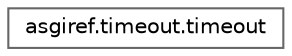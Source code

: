 digraph "Graphical Class Hierarchy"
{
 // LATEX_PDF_SIZE
  bgcolor="transparent";
  edge [fontname=Helvetica,fontsize=10,labelfontname=Helvetica,labelfontsize=10];
  node [fontname=Helvetica,fontsize=10,shape=box,height=0.2,width=0.4];
  rankdir="LR";
  Node0 [id="Node000000",label="asgiref.timeout.timeout",height=0.2,width=0.4,color="grey40", fillcolor="white", style="filled",URL="$classasgiref_1_1timeout_1_1timeout.html",tooltip=" "];
}
